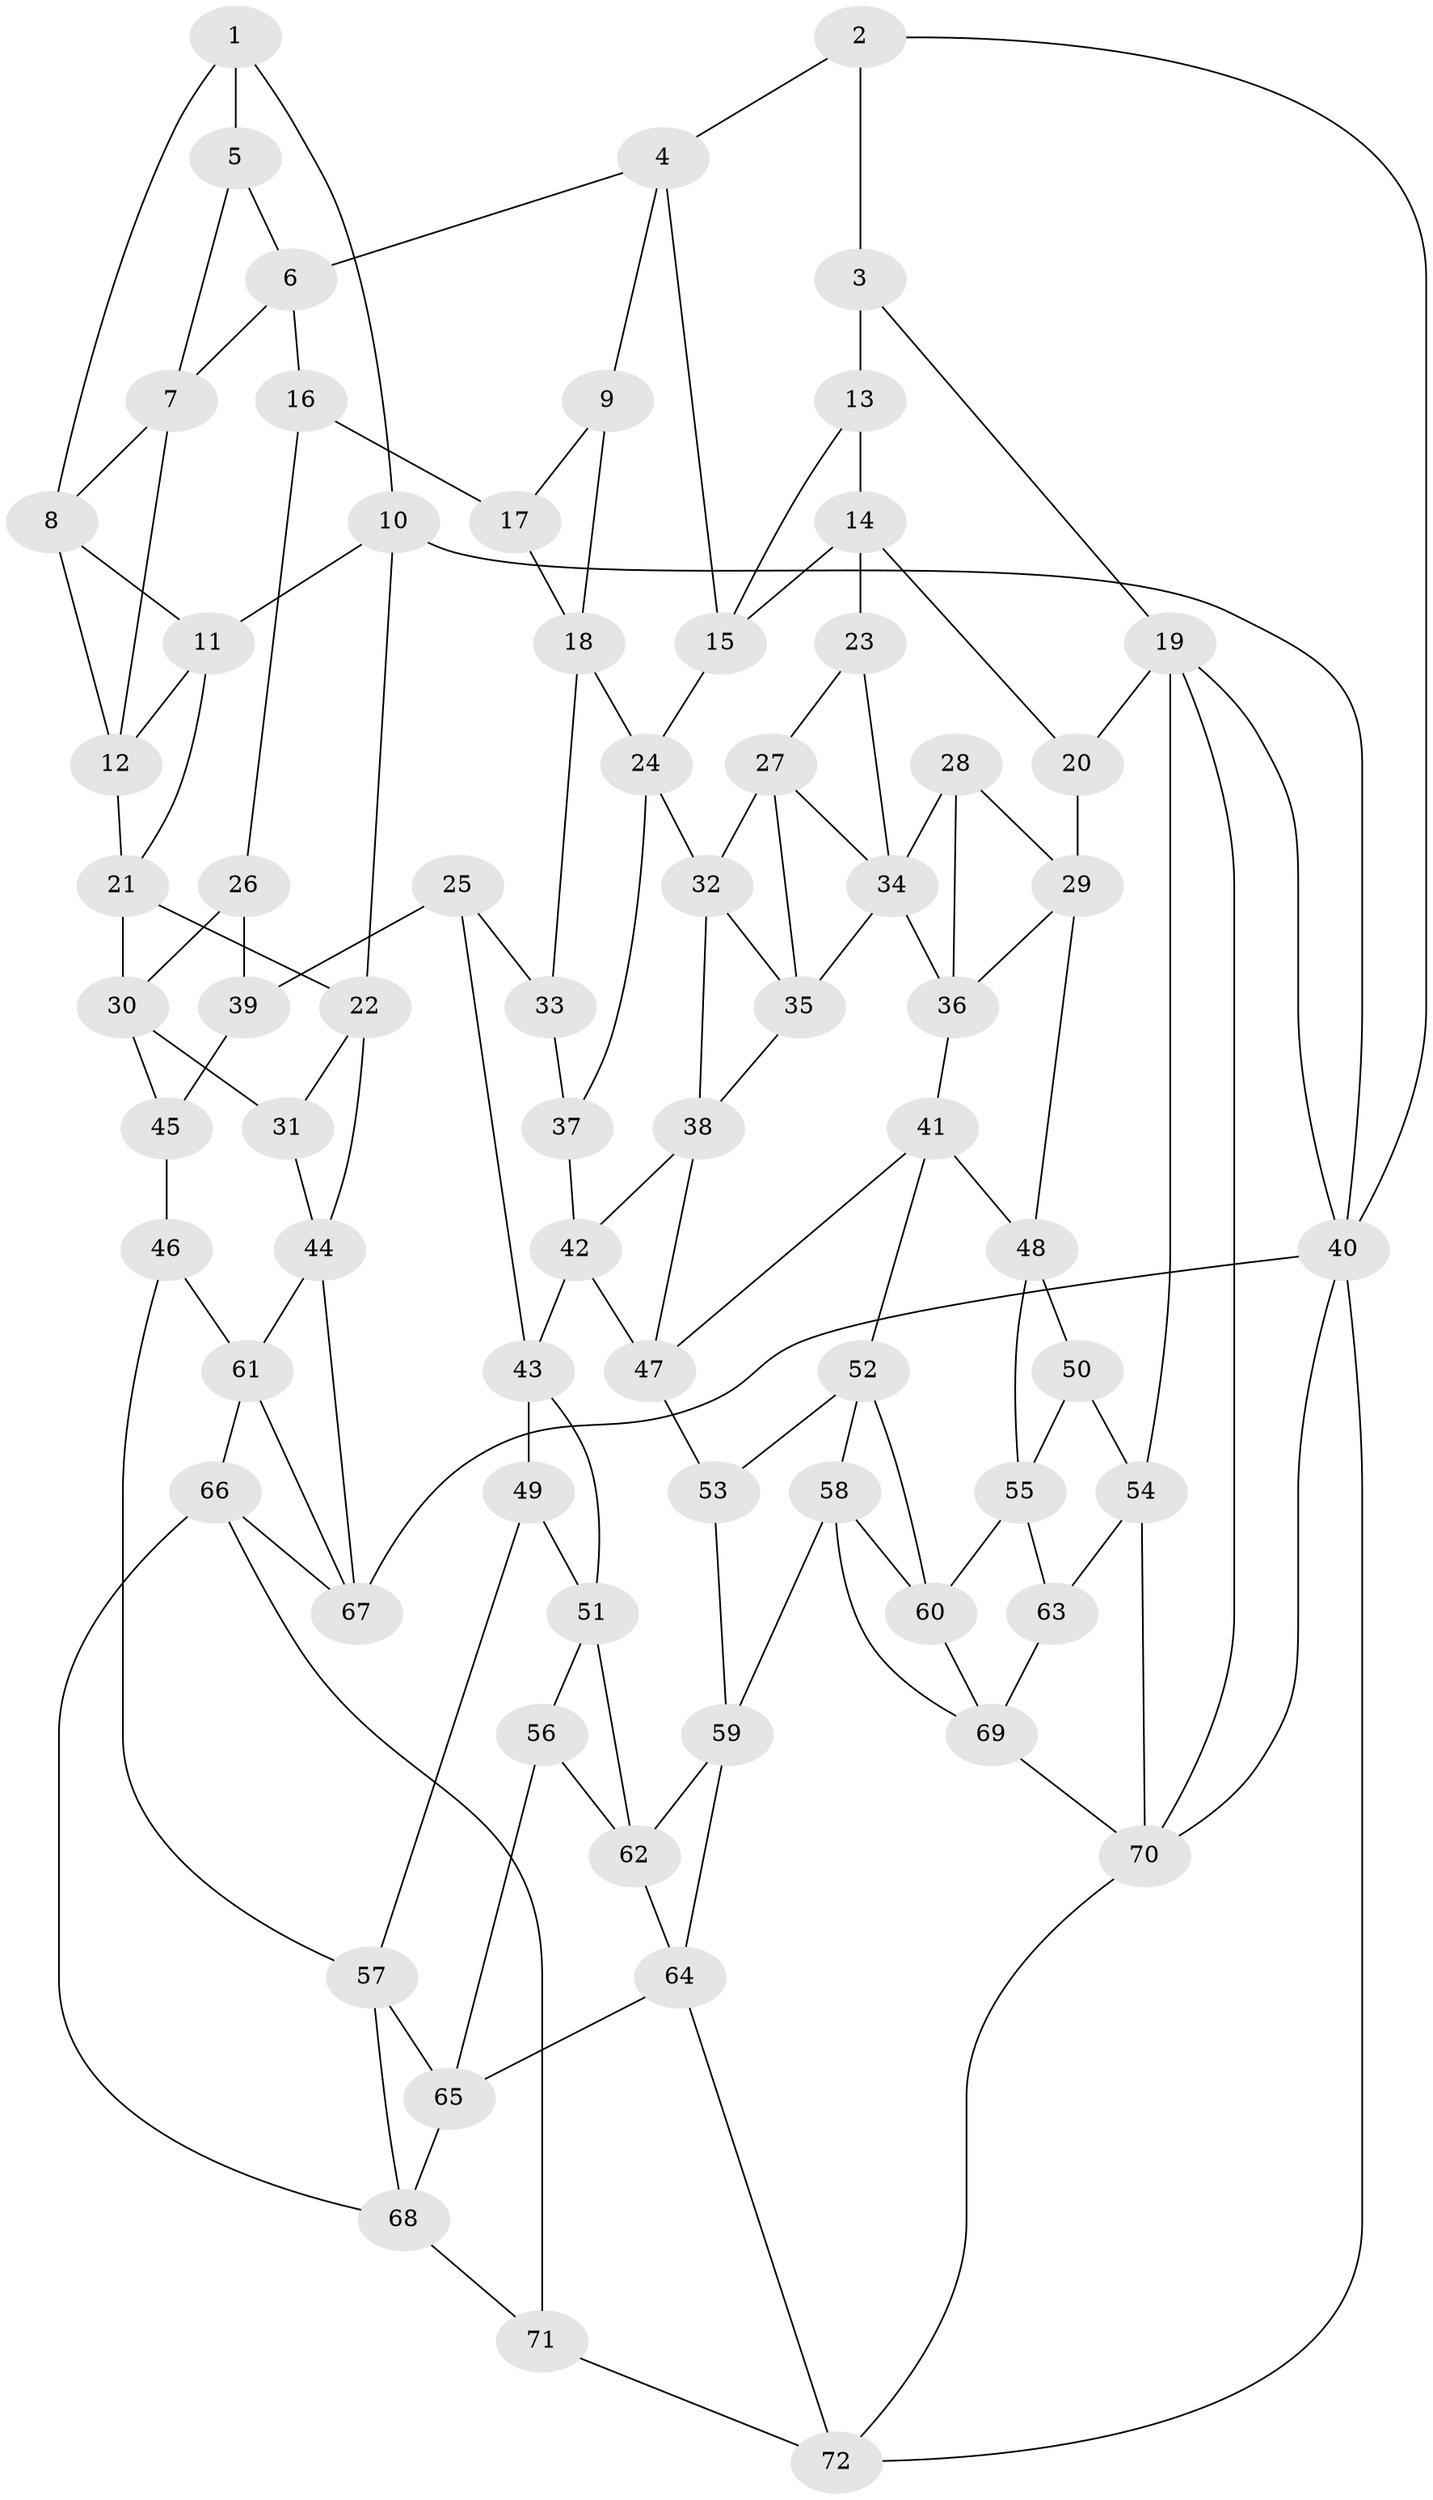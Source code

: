 // original degree distribution, {3: 0.013888888888888888, 6: 0.1875, 5: 0.5972222222222222, 4: 0.2013888888888889}
// Generated by graph-tools (version 1.1) at 2025/03/03/09/25 03:03:26]
// undirected, 72 vertices, 134 edges
graph export_dot {
graph [start="1"]
  node [color=gray90,style=filled];
  1;
  2;
  3;
  4;
  5;
  6;
  7;
  8;
  9;
  10;
  11;
  12;
  13;
  14;
  15;
  16;
  17;
  18;
  19;
  20;
  21;
  22;
  23;
  24;
  25;
  26;
  27;
  28;
  29;
  30;
  31;
  32;
  33;
  34;
  35;
  36;
  37;
  38;
  39;
  40;
  41;
  42;
  43;
  44;
  45;
  46;
  47;
  48;
  49;
  50;
  51;
  52;
  53;
  54;
  55;
  56;
  57;
  58;
  59;
  60;
  61;
  62;
  63;
  64;
  65;
  66;
  67;
  68;
  69;
  70;
  71;
  72;
  1 -- 5 [weight=1.0];
  1 -- 8 [weight=1.0];
  1 -- 10 [weight=1.0];
  2 -- 3 [weight=1.0];
  2 -- 4 [weight=1.0];
  2 -- 40 [weight=1.0];
  3 -- 13 [weight=2.0];
  3 -- 19 [weight=1.0];
  4 -- 6 [weight=1.0];
  4 -- 9 [weight=1.0];
  4 -- 15 [weight=1.0];
  5 -- 6 [weight=1.0];
  5 -- 7 [weight=1.0];
  6 -- 7 [weight=1.0];
  6 -- 16 [weight=1.0];
  7 -- 8 [weight=1.0];
  7 -- 12 [weight=1.0];
  8 -- 11 [weight=1.0];
  8 -- 12 [weight=1.0];
  9 -- 17 [weight=1.0];
  9 -- 18 [weight=1.0];
  10 -- 11 [weight=1.0];
  10 -- 22 [weight=1.0];
  10 -- 40 [weight=1.0];
  11 -- 12 [weight=1.0];
  11 -- 21 [weight=1.0];
  12 -- 21 [weight=1.0];
  13 -- 14 [weight=1.0];
  13 -- 15 [weight=1.0];
  14 -- 15 [weight=1.0];
  14 -- 20 [weight=1.0];
  14 -- 23 [weight=1.0];
  15 -- 24 [weight=1.0];
  16 -- 17 [weight=2.0];
  16 -- 26 [weight=1.0];
  17 -- 18 [weight=1.0];
  18 -- 24 [weight=1.0];
  18 -- 33 [weight=1.0];
  19 -- 20 [weight=1.0];
  19 -- 40 [weight=1.0];
  19 -- 54 [weight=1.0];
  19 -- 70 [weight=1.0];
  20 -- 29 [weight=1.0];
  21 -- 22 [weight=1.0];
  21 -- 30 [weight=1.0];
  22 -- 31 [weight=1.0];
  22 -- 44 [weight=1.0];
  23 -- 27 [weight=1.0];
  23 -- 34 [weight=1.0];
  24 -- 32 [weight=1.0];
  24 -- 37 [weight=1.0];
  25 -- 33 [weight=1.0];
  25 -- 39 [weight=2.0];
  25 -- 43 [weight=1.0];
  26 -- 30 [weight=1.0];
  26 -- 39 [weight=2.0];
  27 -- 32 [weight=1.0];
  27 -- 34 [weight=1.0];
  27 -- 35 [weight=1.0];
  28 -- 29 [weight=1.0];
  28 -- 34 [weight=2.0];
  28 -- 36 [weight=1.0];
  29 -- 36 [weight=1.0];
  29 -- 48 [weight=1.0];
  30 -- 31 [weight=1.0];
  30 -- 45 [weight=1.0];
  31 -- 44 [weight=1.0];
  32 -- 35 [weight=1.0];
  32 -- 38 [weight=1.0];
  33 -- 37 [weight=2.0];
  34 -- 35 [weight=1.0];
  34 -- 36 [weight=1.0];
  35 -- 38 [weight=1.0];
  36 -- 41 [weight=1.0];
  37 -- 42 [weight=1.0];
  38 -- 42 [weight=1.0];
  38 -- 47 [weight=1.0];
  39 -- 45 [weight=2.0];
  40 -- 67 [weight=1.0];
  40 -- 70 [weight=1.0];
  40 -- 72 [weight=1.0];
  41 -- 47 [weight=1.0];
  41 -- 48 [weight=1.0];
  41 -- 52 [weight=1.0];
  42 -- 43 [weight=1.0];
  42 -- 47 [weight=1.0];
  43 -- 49 [weight=1.0];
  43 -- 51 [weight=1.0];
  44 -- 61 [weight=1.0];
  44 -- 67 [weight=1.0];
  45 -- 46 [weight=1.0];
  46 -- 57 [weight=1.0];
  46 -- 61 [weight=1.0];
  47 -- 53 [weight=1.0];
  48 -- 50 [weight=1.0];
  48 -- 55 [weight=1.0];
  49 -- 51 [weight=1.0];
  49 -- 57 [weight=1.0];
  50 -- 54 [weight=1.0];
  50 -- 55 [weight=1.0];
  51 -- 56 [weight=1.0];
  51 -- 62 [weight=1.0];
  52 -- 53 [weight=1.0];
  52 -- 58 [weight=1.0];
  52 -- 60 [weight=1.0];
  53 -- 59 [weight=1.0];
  54 -- 63 [weight=1.0];
  54 -- 70 [weight=1.0];
  55 -- 60 [weight=1.0];
  55 -- 63 [weight=1.0];
  56 -- 62 [weight=1.0];
  56 -- 65 [weight=1.0];
  57 -- 65 [weight=1.0];
  57 -- 68 [weight=1.0];
  58 -- 59 [weight=1.0];
  58 -- 60 [weight=1.0];
  58 -- 69 [weight=1.0];
  59 -- 62 [weight=1.0];
  59 -- 64 [weight=1.0];
  60 -- 69 [weight=1.0];
  61 -- 66 [weight=1.0];
  61 -- 67 [weight=1.0];
  62 -- 64 [weight=1.0];
  63 -- 69 [weight=1.0];
  64 -- 65 [weight=1.0];
  64 -- 72 [weight=1.0];
  65 -- 68 [weight=1.0];
  66 -- 67 [weight=1.0];
  66 -- 68 [weight=1.0];
  66 -- 71 [weight=1.0];
  68 -- 71 [weight=1.0];
  69 -- 70 [weight=1.0];
  70 -- 72 [weight=1.0];
  71 -- 72 [weight=1.0];
}
